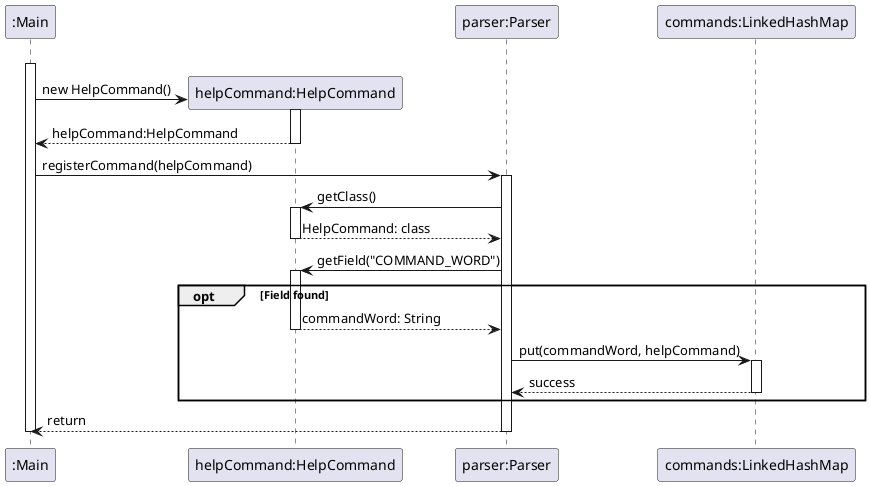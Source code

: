 @startuml
participant ":Main" as Main
"Main" -[hidden]> "Main" :

activate Main
create "helpCommand:HelpCommand" as HelpCommand
Main -> HelpCommand: new HelpCommand()

activate HelpCommand

HelpCommand --> Main: helpCommand:HelpCommand
deactivate HelpCommand
participant "parser:Parser" as Parser
Main -> Parser: registerCommand(helpCommand)
activate Parser

participant "commands:LinkedHashMap" as CommandMap

Parser -> HelpCommand: getClass()
activate HelpCommand
HelpCommand --> Parser: HelpCommand: class
deactivate HelpCommand

Parser -> HelpCommand: getField("COMMAND_WORD")
activate HelpCommand
opt Field found
    HelpCommand --> Parser: commandWord: String
    deactivate HelpCommand
    Parser -> CommandMap: put(commandWord, helpCommand)
    activate CommandMap

    CommandMap --> Parser: success

    deactivate CommandMap
end

Parser --> Main: return
deactivate Parser
deactivate Main
@enduml

@startuml
participant "Main" as Main

participant "parser:Parser" as Parser
Main -> Parser: parseCommand(commandWord:String)
activate Main
activate Parser

Parser -> "commands: LinkedHashMap" as CommandMap: get(commandPart)
activate CommandMap
alt Command found
    CommandMap --> Parser: command: Command
else else
    CommandMap --> Parser: null
    deactivate CommandMap
end

Parser --> Main: command:Command or null
deactivate Parser
deactivate Main
@enduml

@startuml
participant "Main" as Main

participant "parser:Parser" as Parser
Main -> Parser: extractArguments(command, argumentString)
activate Main
activate Parser

participant "command:Command" as Command
Parser -> Command: getArgumentKeys()
activate Command
Command --> Parser: keywords: String[]
deactivate Command

Parser -> Parser: splitCommandRecursively(argumentString, keywords, arguments, firstKeyWord="")
activate Parser
Parser --> Parser
deactivate Parser

Parser --> Main: arguments:Map<String,String>
deactivate Parser
deactivate Main
@enduml

@startuml
start

if (argumentString.IsEmpty()) then (yes)
    :Return;
    stop
else (no)
    :Initialize
    keywordIndex = -1 and keywordFound = null;

    :Loop through each keyword to find the first occurrence in argumentString;
    if (keywordIndex != -1) then (yes)
        :Get text before keyword: beforeKeyword;
        :arguments.put(prevKeyword, beforeKeyword);

        :afterKeyword = getAfterKeyword(argumentString, keywordIndex);
        :keywords.remove(keyword);

        :Recursively call splitCommandRecursively
        with argumentString = afterKeyword;
        -> splitCommandRecursively;
    else (no)
        :arguments.put(prevKeyword, argumentString);
    endif
endif

stop
@enduml
